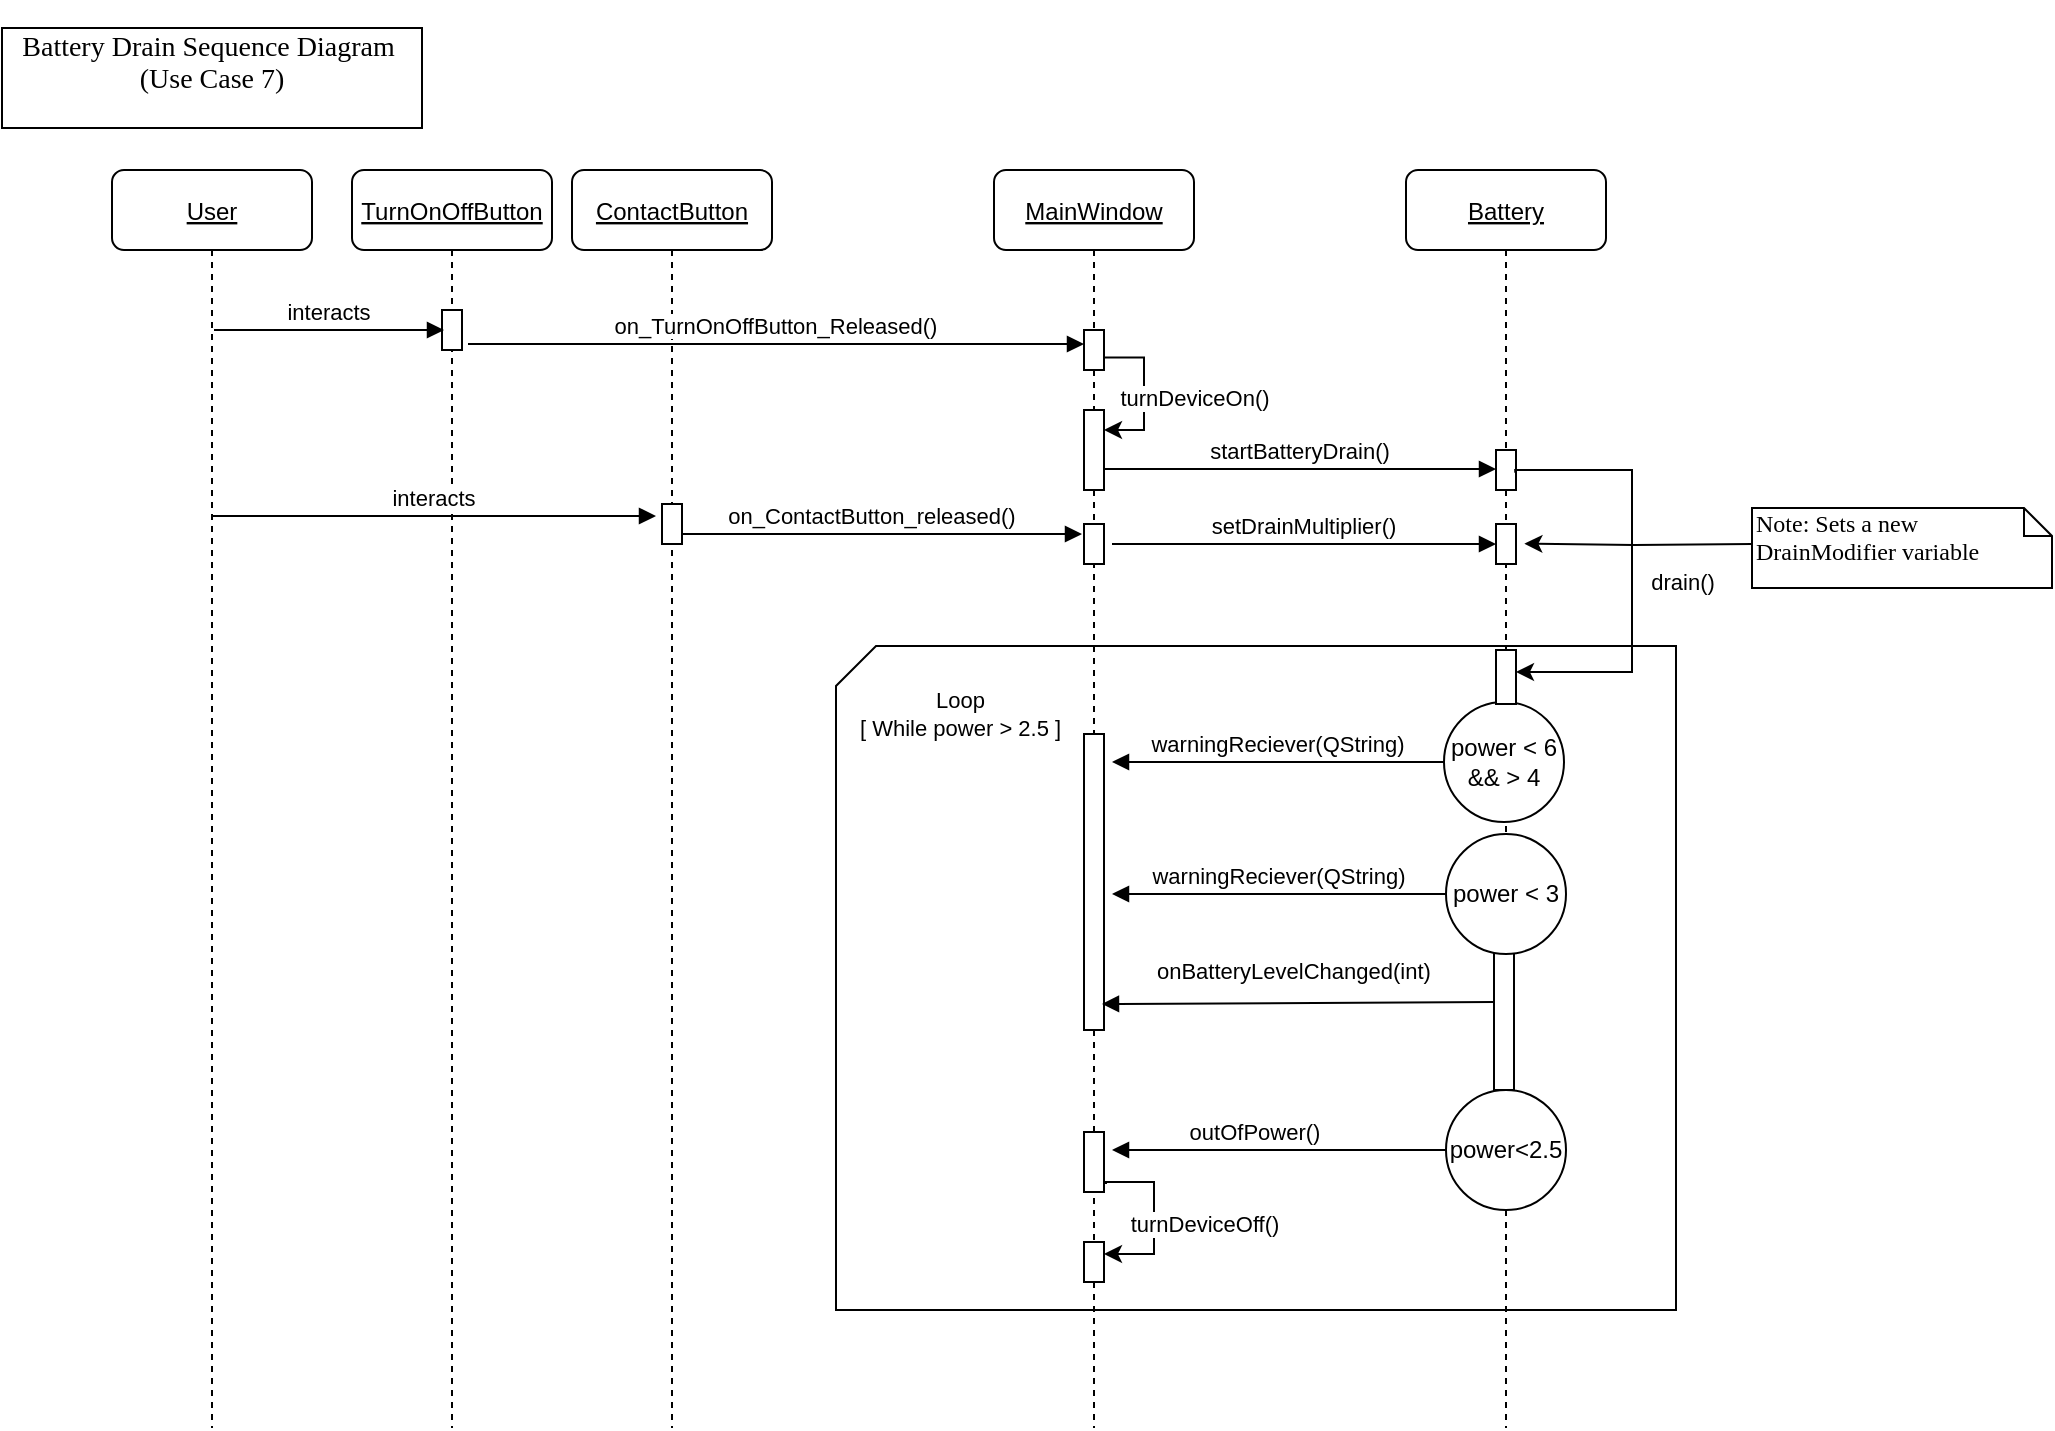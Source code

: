 <mxfile version="15.9.4" type="device"><diagram id="kgpKYQtTHZ0yAKxKKP6v" name="Page-1"><mxGraphModel dx="1422" dy="780" grid="1" gridSize="10" guides="1" tooltips="1" connect="1" arrows="1" fold="1" page="1" pageScale="1" pageWidth="1169" pageHeight="827" math="0" shadow="0"><root><mxCell id="0"/><mxCell id="1" parent="0"/><mxCell id="WgUea4HivyZbbE-OSC5r-3" value="" style="verticalLabelPosition=bottom;verticalAlign=top;html=1;shape=card;whiteSpace=wrap;size=20;arcSize=12;" parent="1" vertex="1"><mxGeometry x="482" y="329" width="420" height="332" as="geometry"/></mxCell><mxCell id="3t53eRoi5nqBLrLpKNKS-4" value="ContactButton" style="shape=umlLifeline;perimeter=lifelinePerimeter;container=1;collapsible=0;recursiveResize=0;rounded=1;shadow=0;strokeWidth=1;fontStyle=4;fontFamily=Helvetica;" parent="1" vertex="1"><mxGeometry x="350" y="91" width="100" height="629" as="geometry"/></mxCell><mxCell id="3t53eRoi5nqBLrLpKNKS-5" value="" style="points=[];perimeter=orthogonalPerimeter;rounded=0;shadow=0;strokeWidth=1;fillColor=default;" parent="3t53eRoi5nqBLrLpKNKS-4" vertex="1"><mxGeometry x="45" y="167" width="10" height="20" as="geometry"/></mxCell><mxCell id="3nuBFxr9cyL0pnOWT2aG-1" value="User" style="shape=umlLifeline;perimeter=lifelinePerimeter;container=1;collapsible=0;recursiveResize=0;rounded=1;shadow=0;strokeWidth=1;fontStyle=4" parent="1" vertex="1"><mxGeometry x="120" y="91" width="100" height="629" as="geometry"/></mxCell><mxCell id="3nuBFxr9cyL0pnOWT2aG-5" value="TurnOnOffButton" style="shape=umlLifeline;perimeter=lifelinePerimeter;container=1;collapsible=0;recursiveResize=0;rounded=1;shadow=0;strokeWidth=1;fontStyle=4" parent="1" vertex="1"><mxGeometry x="240" y="91" width="100" height="629" as="geometry"/></mxCell><mxCell id="3nuBFxr9cyL0pnOWT2aG-6" value="" style="points=[];perimeter=orthogonalPerimeter;rounded=0;shadow=0;strokeWidth=1;fillColor=#FFFFFF;" parent="3nuBFxr9cyL0pnOWT2aG-5" vertex="1"><mxGeometry x="45" y="70" width="10" height="20" as="geometry"/></mxCell><mxCell id="3t53eRoi5nqBLrLpKNKS-3" value="interacts" style="verticalAlign=bottom;endArrow=block;shadow=0;strokeWidth=1;entryX=-0.3;entryY=0.5;entryDx=0;entryDy=0;entryPerimeter=0;" parent="3nuBFxr9cyL0pnOWT2aG-5" edge="1"><mxGeometry relative="1" as="geometry"><mxPoint x="-70" y="173.0" as="sourcePoint"/><mxPoint x="152" y="173" as="targetPoint"/></mxGeometry></mxCell><mxCell id="3nuBFxr9cyL0pnOWT2aG-8" value="interacts" style="verticalAlign=bottom;endArrow=block;shadow=0;strokeWidth=1;entryX=0.1;entryY=0.5;entryDx=0;entryDy=0;entryPerimeter=0;" parent="1" target="3nuBFxr9cyL0pnOWT2aG-6" edge="1"><mxGeometry relative="1" as="geometry"><mxPoint x="171" y="171.0" as="sourcePoint"/><mxPoint x="336" y="171" as="targetPoint"/></mxGeometry></mxCell><mxCell id="yTyynGxy42Ef5zu6dMlW-1" value="MainWindow" style="shape=umlLifeline;perimeter=lifelinePerimeter;container=1;collapsible=0;recursiveResize=0;rounded=1;shadow=0;strokeWidth=1;fontStyle=4;fontFamily=Helvetica;" parent="1" vertex="1"><mxGeometry x="561" y="91" width="100" height="629" as="geometry"/></mxCell><mxCell id="yTyynGxy42Ef5zu6dMlW-2" value="" style="points=[];perimeter=orthogonalPerimeter;rounded=0;shadow=0;strokeWidth=1;fillColor=#FFFFFF;" parent="yTyynGxy42Ef5zu6dMlW-1" vertex="1"><mxGeometry x="45" y="80" width="10" height="20" as="geometry"/></mxCell><mxCell id="yTyynGxy42Ef5zu6dMlW-7" value="" style="points=[];perimeter=orthogonalPerimeter;rounded=0;shadow=0;strokeWidth=1;fillColor=default;" parent="yTyynGxy42Ef5zu6dMlW-1" vertex="1"><mxGeometry x="45" y="120" width="10" height="40" as="geometry"/></mxCell><mxCell id="yTyynGxy42Ef5zu6dMlW-8" value="turnDeviceOn()" style="edgeStyle=orthogonalEdgeStyle;rounded=0;orthogonalLoop=1;jettySize=auto;html=1;" parent="yTyynGxy42Ef5zu6dMlW-1" edge="1"><mxGeometry x="0.056" y="25" relative="1" as="geometry"><mxPoint x="55.33" y="93.776" as="sourcePoint"/><mxPoint x="55" y="130" as="targetPoint"/><Array as="points"><mxPoint x="75" y="94"/><mxPoint x="75" y="130"/><mxPoint x="55" y="130"/></Array><mxPoint as="offset"/></mxGeometry></mxCell><mxCell id="3t53eRoi5nqBLrLpKNKS-9" value="" style="points=[];perimeter=orthogonalPerimeter;rounded=0;shadow=0;strokeWidth=1;fillColor=default;" parent="yTyynGxy42Ef5zu6dMlW-1" vertex="1"><mxGeometry x="45" y="177" width="10" height="20" as="geometry"/></mxCell><mxCell id="3t53eRoi5nqBLrLpKNKS-17" value="" style="points=[];perimeter=orthogonalPerimeter;rounded=0;shadow=0;strokeWidth=1;fillColor=default;" parent="yTyynGxy42Ef5zu6dMlW-1" vertex="1"><mxGeometry x="45" y="282" width="10" height="148" as="geometry"/></mxCell><mxCell id="3t53eRoi5nqBLrLpKNKS-29" value="" style="points=[];perimeter=orthogonalPerimeter;rounded=0;shadow=0;strokeWidth=1;fillColor=default;" parent="yTyynGxy42Ef5zu6dMlW-1" vertex="1"><mxGeometry x="45" y="536" width="10" height="20" as="geometry"/></mxCell><mxCell id="3t53eRoi5nqBLrLpKNKS-31" value="turnDeviceOff()" style="edgeStyle=orthogonalEdgeStyle;rounded=0;orthogonalLoop=1;jettySize=auto;html=1;exitX=1;exitY=0.55;exitDx=0;exitDy=0;exitPerimeter=0;" parent="yTyynGxy42Ef5zu6dMlW-1" edge="1"><mxGeometry x="0.056" y="25" relative="1" as="geometry"><mxPoint x="56" y="507" as="sourcePoint"/><mxPoint x="55" y="542" as="targetPoint"/><Array as="points"><mxPoint x="56" y="506"/><mxPoint x="80" y="506"/><mxPoint x="80" y="542"/></Array><mxPoint as="offset"/></mxGeometry></mxCell><mxCell id="WgUea4HivyZbbE-OSC5r-21" value="" style="points=[];perimeter=orthogonalPerimeter;rounded=0;shadow=0;strokeWidth=1;fillColor=default;" parent="yTyynGxy42Ef5zu6dMlW-1" vertex="1"><mxGeometry x="45" y="481" width="10" height="30" as="geometry"/></mxCell><mxCell id="yTyynGxy42Ef5zu6dMlW-3" value="on_TurnOnOffButton_Released()" style="verticalAlign=bottom;endArrow=block;shadow=0;strokeWidth=1;exitX=1.3;exitY=0.85;exitDx=0;exitDy=0;exitPerimeter=0;" parent="1" source="3nuBFxr9cyL0pnOWT2aG-6" target="yTyynGxy42Ef5zu6dMlW-2" edge="1"><mxGeometry relative="1" as="geometry"><mxPoint x="300" y="178" as="sourcePoint"/><mxPoint x="390" y="178" as="targetPoint"/></mxGeometry></mxCell><mxCell id="yTyynGxy42Ef5zu6dMlW-9" value="startBatteryDrain()" style="verticalAlign=bottom;endArrow=block;shadow=0;strokeWidth=1;" parent="1" target="yTyynGxy42Ef5zu6dMlW-15" edge="1"><mxGeometry relative="1" as="geometry"><mxPoint x="616" y="240.5" as="sourcePoint"/><mxPoint x="716" y="241" as="targetPoint"/></mxGeometry></mxCell><mxCell id="yTyynGxy42Ef5zu6dMlW-14" value="Battery" style="shape=umlLifeline;perimeter=lifelinePerimeter;container=1;collapsible=0;recursiveResize=0;rounded=1;shadow=0;strokeWidth=1;fontStyle=4;fontFamily=Helvetica;" parent="1" vertex="1"><mxGeometry x="767" y="91" width="100" height="629" as="geometry"/></mxCell><mxCell id="yTyynGxy42Ef5zu6dMlW-15" value="" style="points=[];perimeter=orthogonalPerimeter;rounded=0;shadow=0;strokeWidth=1;fillColor=default;" parent="yTyynGxy42Ef5zu6dMlW-14" vertex="1"><mxGeometry x="45" y="140" width="10" height="20" as="geometry"/></mxCell><mxCell id="3t53eRoi5nqBLrLpKNKS-11" value="setDrainMultiplier()" style="verticalAlign=bottom;endArrow=block;shadow=0;strokeWidth=1;exitX=1.4;exitY=0.5;exitDx=0;exitDy=0;exitPerimeter=0;" parent="yTyynGxy42Ef5zu6dMlW-14" source="3t53eRoi5nqBLrLpKNKS-9" edge="1"><mxGeometry relative="1" as="geometry"><mxPoint x="-70" y="187.0" as="sourcePoint"/><mxPoint x="45" y="187.0" as="targetPoint"/></mxGeometry></mxCell><mxCell id="3t53eRoi5nqBLrLpKNKS-12" value="" style="points=[];perimeter=orthogonalPerimeter;rounded=0;shadow=0;strokeWidth=1;fillColor=default;" parent="yTyynGxy42Ef5zu6dMlW-14" vertex="1"><mxGeometry x="45" y="177" width="10" height="20" as="geometry"/></mxCell><mxCell id="3t53eRoi5nqBLrLpKNKS-13" value="" style="points=[];perimeter=orthogonalPerimeter;rounded=0;shadow=0;strokeWidth=1;fillColor=default;" parent="yTyynGxy42Ef5zu6dMlW-14" vertex="1"><mxGeometry x="44" y="362" width="10" height="98" as="geometry"/></mxCell><mxCell id="3t53eRoi5nqBLrLpKNKS-27" value="power&amp;lt;2.5" style="ellipse;whiteSpace=wrap;html=1;aspect=fixed;" parent="yTyynGxy42Ef5zu6dMlW-14" vertex="1"><mxGeometry x="20" y="460" width="60" height="60" as="geometry"/></mxCell><mxCell id="WgUea4HivyZbbE-OSC5r-6" value="power &amp;lt; 6&lt;br&gt;&amp;amp;&amp;amp; &amp;gt; 4" style="ellipse;whiteSpace=wrap;html=1;aspect=fixed;" parent="yTyynGxy42Ef5zu6dMlW-14" vertex="1"><mxGeometry x="19" y="266" width="60" height="60" as="geometry"/></mxCell><mxCell id="3t53eRoi5nqBLrLpKNKS-8" value="on_ContactButton_released()" style="verticalAlign=bottom;endArrow=block;shadow=0;strokeWidth=1;exitX=1;exitY=0.9;exitDx=0;exitDy=0;exitPerimeter=0;entryX=-0.1;entryY=0.25;entryDx=0;entryDy=0;entryPerimeter=0;" parent="1" target="3t53eRoi5nqBLrLpKNKS-9" edge="1"><mxGeometry x="-0.05" relative="1" as="geometry"><mxPoint x="405" y="273" as="sourcePoint"/><mxPoint x="540" y="273" as="targetPoint"/><mxPoint as="offset"/></mxGeometry></mxCell><mxCell id="3t53eRoi5nqBLrLpKNKS-19" value="warningReciever(QString)" style="verticalAlign=bottom;endArrow=block;shadow=0;strokeWidth=1;exitX=0;exitY=0.5;exitDx=0;exitDy=0;" parent="1" source="WgUea4HivyZbbE-OSC5r-15" edge="1"><mxGeometry relative="1" as="geometry"><mxPoint x="808" y="455.98" as="sourcePoint"/><mxPoint x="620" y="453" as="targetPoint"/></mxGeometry></mxCell><mxCell id="3t53eRoi5nqBLrLpKNKS-20" value="onBatteryLevelChanged(int)" style="verticalAlign=bottom;endArrow=block;shadow=0;strokeWidth=1;exitX=0;exitY=0.551;exitDx=0;exitDy=0;exitPerimeter=0;" parent="1" source="3t53eRoi5nqBLrLpKNKS-13" edge="1"><mxGeometry x="0.02" y="-7" relative="1" as="geometry"><mxPoint x="780" y="482.98" as="sourcePoint"/><mxPoint x="615" y="508" as="targetPoint"/><mxPoint as="offset"/></mxGeometry></mxCell><mxCell id="3t53eRoi5nqBLrLpKNKS-28" value="outOfPower()" style="verticalAlign=bottom;endArrow=block;shadow=0;strokeWidth=1;exitX=0;exitY=0.5;exitDx=0;exitDy=0;rounded=0;" parent="1" source="3t53eRoi5nqBLrLpKNKS-27" edge="1"><mxGeometry x="0.144" relative="1" as="geometry"><mxPoint x="773" y="596.02" as="sourcePoint"/><mxPoint x="620" y="581" as="targetPoint"/><mxPoint as="offset"/><Array as="points"><mxPoint x="685" y="581"/></Array></mxGeometry></mxCell><mxCell id="WgUea4HivyZbbE-OSC5r-4" value="&lt;div style=&quot;text-align: center&quot;&gt;&lt;font face=&quot;helvetica&quot;&gt;&lt;span style=&quot;font-size: 11px ; background-color: rgb(255 , 255 , 255)&quot;&gt;Loop&amp;nbsp;&lt;/span&gt;&lt;/font&gt;&lt;/div&gt;&lt;div style=&quot;text-align: center&quot;&gt;&lt;font face=&quot;helvetica&quot;&gt;&lt;span style=&quot;font-size: 11px ; background-color: rgb(255 , 255 , 255)&quot;&gt;[ While power &amp;gt; 2.5 ]&amp;nbsp;&lt;/span&gt;&lt;/font&gt;&lt;/div&gt;" style="text;whiteSpace=wrap;html=1;" parent="1" vertex="1"><mxGeometry x="492" y="342" width="110" height="59" as="geometry"/></mxCell><mxCell id="WgUea4HivyZbbE-OSC5r-5" value="" style="points=[];perimeter=orthogonalPerimeter;rounded=0;shadow=0;strokeWidth=1;fillColor=default;" parent="1" vertex="1"><mxGeometry x="812" y="331" width="10" height="27" as="geometry"/></mxCell><mxCell id="WgUea4HivyZbbE-OSC5r-7" value="warningReciever(QString)" style="verticalAlign=bottom;endArrow=block;shadow=0;strokeWidth=1;exitX=0;exitY=0.5;exitDx=0;exitDy=0;" parent="1" source="WgUea4HivyZbbE-OSC5r-6" edge="1"><mxGeometry relative="1" as="geometry"><mxPoint x="739" y="383" as="sourcePoint"/><mxPoint x="620" y="387" as="targetPoint"/></mxGeometry></mxCell><mxCell id="WgUea4HivyZbbE-OSC5r-15" value="power &amp;lt; 3" style="ellipse;whiteSpace=wrap;html=1;aspect=fixed;" parent="1" vertex="1"><mxGeometry x="787" y="423" width="60" height="60" as="geometry"/></mxCell><mxCell id="WgUea4HivyZbbE-OSC5r-19" style="edgeStyle=orthogonalEdgeStyle;rounded=0;orthogonalLoop=1;jettySize=auto;html=1;exitX=0;exitY=0.5;exitDx=0;exitDy=0;exitPerimeter=0;entryX=1.419;entryY=0.491;entryDx=0;entryDy=0;entryPerimeter=0;fontSize=11;" parent="1" target="3t53eRoi5nqBLrLpKNKS-12" edge="1"><mxGeometry relative="1" as="geometry"><mxPoint x="940" y="278" as="sourcePoint"/></mxGeometry></mxCell><mxCell id="3t53eRoi5nqBLrLpKNKS-2" value="drain()" style="edgeStyle=orthogonalEdgeStyle;rounded=0;orthogonalLoop=1;jettySize=auto;html=1;exitX=0.964;exitY=0.569;exitDx=0;exitDy=0;exitPerimeter=0;" parent="1" source="yTyynGxy42Ef5zu6dMlW-15" edge="1"><mxGeometry x="0.056" y="25" relative="1" as="geometry"><mxPoint x="1040" y="241" as="sourcePoint"/><mxPoint x="822" y="342" as="targetPoint"/><Array as="points"><mxPoint x="822" y="241"/><mxPoint x="880" y="241"/><mxPoint x="880" y="342"/></Array><mxPoint as="offset"/></mxGeometry></mxCell><mxCell id="ocGrtRq1rw14FPQIZbSH-3" value="Note: Sets a new &lt;br&gt;DrainModifier variable" style="shape=note;whiteSpace=wrap;html=1;size=14;verticalAlign=top;align=left;spacingTop=-6;rounded=0;shadow=0;comic=0;labelBackgroundColor=none;strokeWidth=1;fontFamily=Verdana;fontSize=12;fillColor=default;strokeColor=default;fontColor=default;" parent="1" vertex="1"><mxGeometry x="940" y="260" width="150" height="40" as="geometry"/></mxCell><mxCell id="ocGrtRq1rw14FPQIZbSH-4" value="&#xA;&lt;div style=&quot;font-family: &amp;quot;verdana&amp;quot;&quot;&gt;&lt;span style=&quot;font-size: 14px&quot;&gt;Battery Drain Sequence Diagram&amp;nbsp; (Use Case 7)&lt;/span&gt;&lt;/div&gt;&#xA;&#xA;" style="rounded=0;whiteSpace=wrap;html=1;" parent="1" vertex="1"><mxGeometry x="65" y="20" width="210" height="50" as="geometry"/></mxCell></root></mxGraphModel></diagram></mxfile>